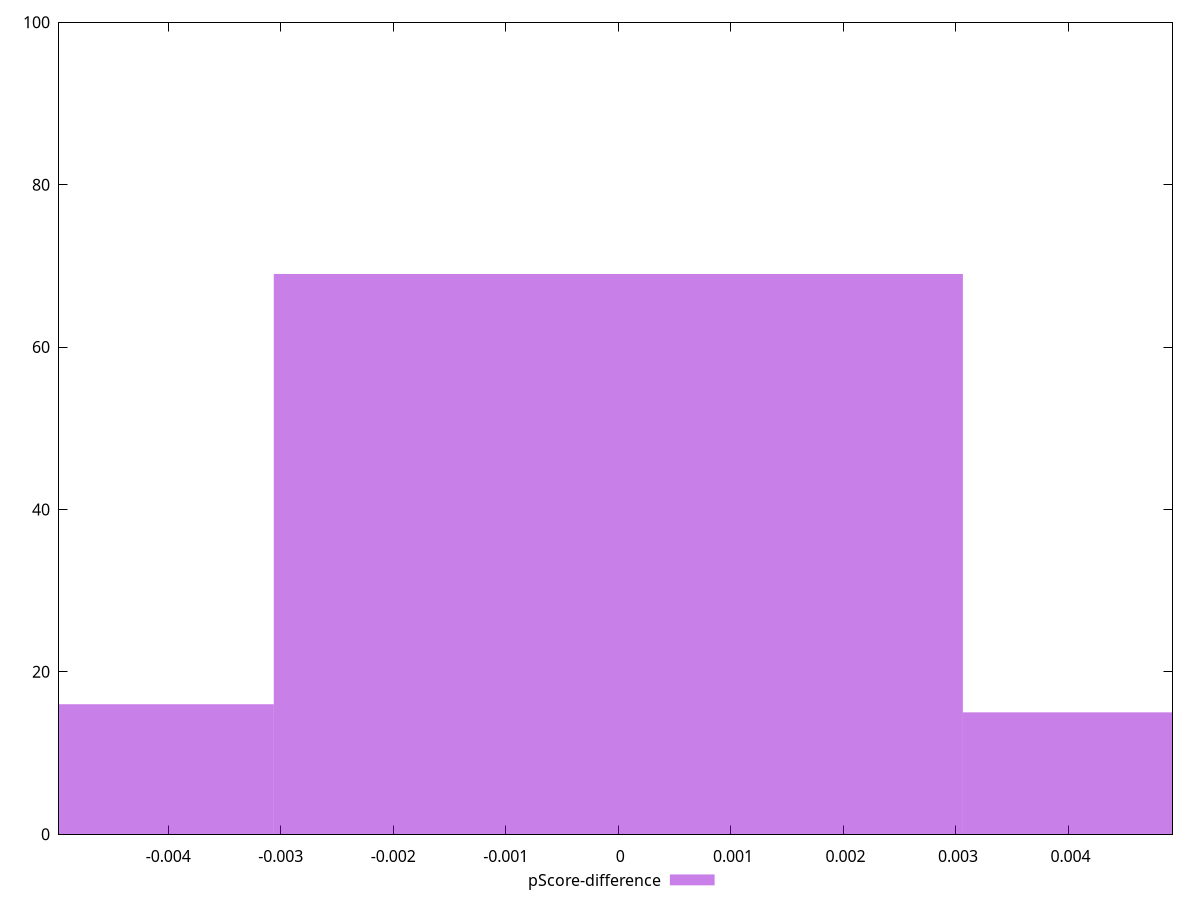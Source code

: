 reset

$pScoreDifference <<EOF
0 69
-0.0061227140937689635 16
0.0061227140937689635 15
EOF

set key outside below
set boxwidth 0.0061227140937689635
set xrange [-0.004969614999318583:0.004923791662405974]
set yrange [0:100]
set trange [0:100]
set style fill transparent solid 0.5 noborder
set terminal svg size 640, 490 enhanced background rgb 'white'
set output "report_00015_2021-02-09T16-11-33.973Z/first-meaningful-paint/samples/pages/pScore-difference/histogram.svg"

plot $pScoreDifference title "pScore-difference" with boxes

reset
